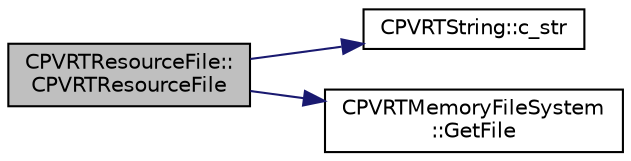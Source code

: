 digraph "CPVRTResourceFile::CPVRTResourceFile"
{
  edge [fontname="Helvetica",fontsize="10",labelfontname="Helvetica",labelfontsize="10"];
  node [fontname="Helvetica",fontsize="10",shape=record];
  rankdir="LR";
  Node1 [label="CPVRTResourceFile::\lCPVRTResourceFile",height=0.2,width=0.4,color="black", fillcolor="grey75", style="filled", fontcolor="black"];
  Node1 -> Node2 [color="midnightblue",fontsize="10",style="solid",fontname="Helvetica"];
  Node2 [label="CPVRTString::c_str",height=0.2,width=0.4,color="black", fillcolor="white", style="filled",URL="$class_c_p_v_r_t_string.html#aabd1f2848c4b1d65e7418b264502687d",tooltip="Returns a const char* pointer of the string. "];
  Node1 -> Node3 [color="midnightblue",fontsize="10",style="solid",fontname="Helvetica"];
  Node3 [label="CPVRTMemoryFileSystem\l::GetFile",height=0.2,width=0.4,color="black", fillcolor="white", style="filled",URL="$class_c_p_v_r_t_memory_file_system.html#afa181aafa268d81f0bff5f902ccbb180",tooltip="Looks up a file in the memory file system by name. Returns a pointer to the file data as well as its ..."];
}
